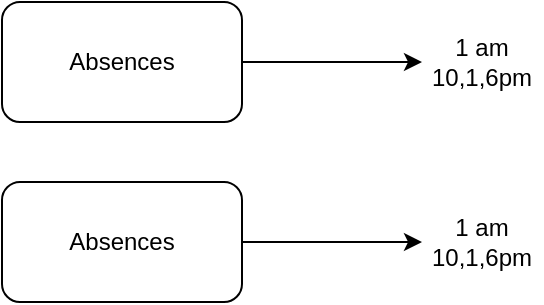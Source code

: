 <mxfile version="21.0.6" type="github"><diagram name="Page-1" id="G8UHk-BXakolLkXAZOUy"><mxGraphModel dx="956" dy="589" grid="1" gridSize="10" guides="1" tooltips="1" connect="1" arrows="1" fold="1" page="1" pageScale="1" pageWidth="850" pageHeight="1100" math="0" shadow="0"><root><mxCell id="0"/><mxCell id="1" parent="0"/><mxCell id="Uq6to1hUbjJZjJbRwPlg-3" style="edgeStyle=orthogonalEdgeStyle;rounded=0;orthogonalLoop=1;jettySize=auto;html=1;" edge="1" parent="1" source="Uq6to1hUbjJZjJbRwPlg-1" target="Uq6to1hUbjJZjJbRwPlg-2"><mxGeometry relative="1" as="geometry"/></mxCell><mxCell id="Uq6to1hUbjJZjJbRwPlg-1" value="Absences" style="rounded=1;whiteSpace=wrap;html=1;" vertex="1" parent="1"><mxGeometry x="90" y="90" width="120" height="60" as="geometry"/></mxCell><mxCell id="Uq6to1hUbjJZjJbRwPlg-2" value="1 am&lt;br&gt;10,1,6pm" style="text;html=1;strokeColor=none;fillColor=none;align=center;verticalAlign=middle;whiteSpace=wrap;rounded=0;" vertex="1" parent="1"><mxGeometry x="300" y="105" width="60" height="30" as="geometry"/></mxCell><mxCell id="Uq6to1hUbjJZjJbRwPlg-4" style="edgeStyle=orthogonalEdgeStyle;rounded=0;orthogonalLoop=1;jettySize=auto;html=1;" edge="1" parent="1" source="Uq6to1hUbjJZjJbRwPlg-5" target="Uq6to1hUbjJZjJbRwPlg-6"><mxGeometry relative="1" as="geometry"/></mxCell><mxCell id="Uq6to1hUbjJZjJbRwPlg-5" value="Absences" style="rounded=1;whiteSpace=wrap;html=1;" vertex="1" parent="1"><mxGeometry x="90" y="180" width="120" height="60" as="geometry"/></mxCell><mxCell id="Uq6to1hUbjJZjJbRwPlg-6" value="1 am&lt;br&gt;10,1,6pm" style="text;html=1;strokeColor=none;fillColor=none;align=center;verticalAlign=middle;whiteSpace=wrap;rounded=0;" vertex="1" parent="1"><mxGeometry x="300" y="195" width="60" height="30" as="geometry"/></mxCell></root></mxGraphModel></diagram></mxfile>